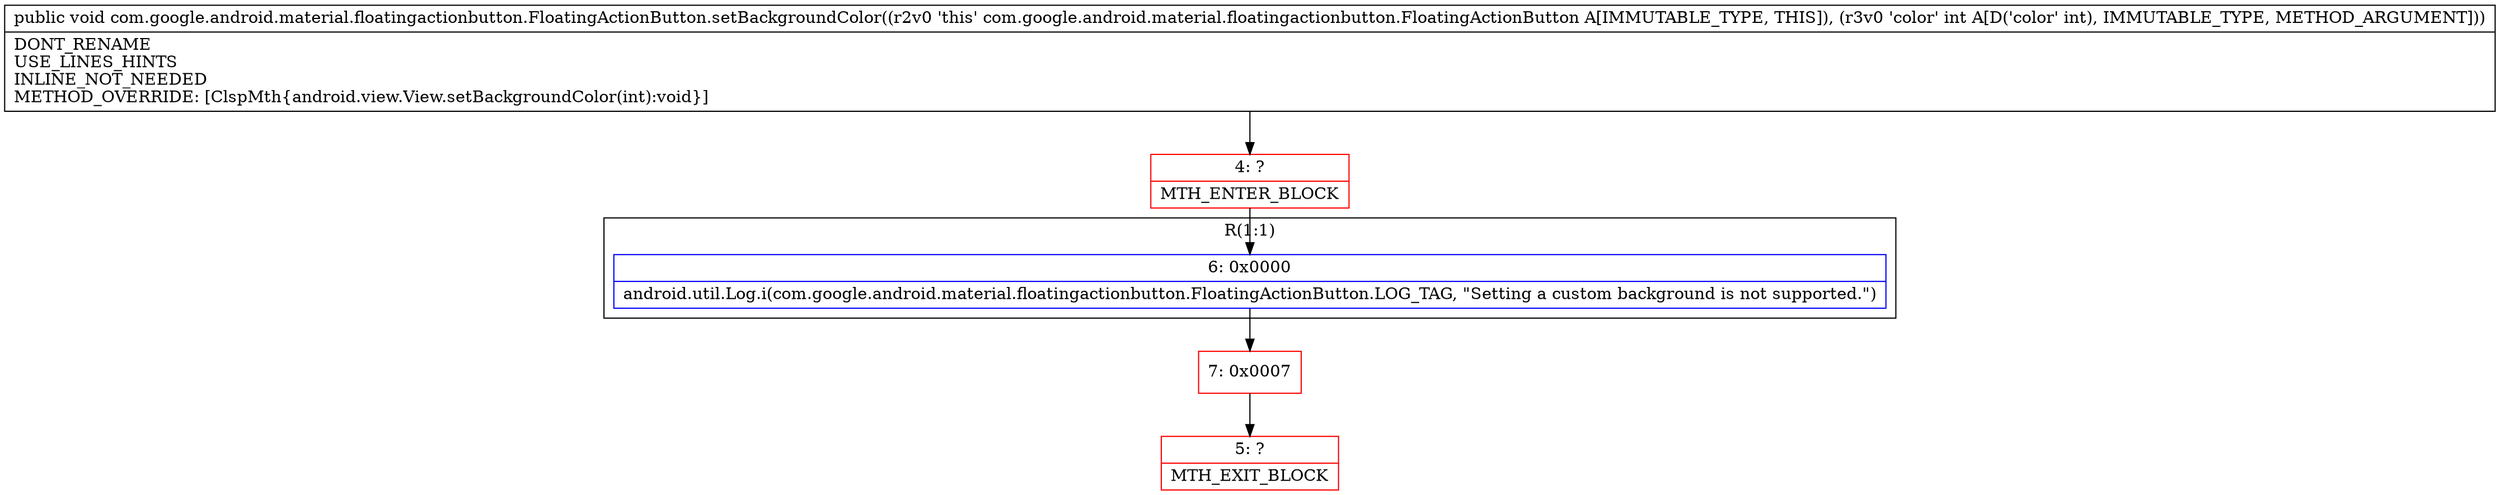digraph "CFG forcom.google.android.material.floatingactionbutton.FloatingActionButton.setBackgroundColor(I)V" {
subgraph cluster_Region_1276150277 {
label = "R(1:1)";
node [shape=record,color=blue];
Node_6 [shape=record,label="{6\:\ 0x0000|android.util.Log.i(com.google.android.material.floatingactionbutton.FloatingActionButton.LOG_TAG, \"Setting a custom background is not supported.\")\l}"];
}
Node_4 [shape=record,color=red,label="{4\:\ ?|MTH_ENTER_BLOCK\l}"];
Node_7 [shape=record,color=red,label="{7\:\ 0x0007}"];
Node_5 [shape=record,color=red,label="{5\:\ ?|MTH_EXIT_BLOCK\l}"];
MethodNode[shape=record,label="{public void com.google.android.material.floatingactionbutton.FloatingActionButton.setBackgroundColor((r2v0 'this' com.google.android.material.floatingactionbutton.FloatingActionButton A[IMMUTABLE_TYPE, THIS]), (r3v0 'color' int A[D('color' int), IMMUTABLE_TYPE, METHOD_ARGUMENT]))  | DONT_RENAME\lUSE_LINES_HINTS\lINLINE_NOT_NEEDED\lMETHOD_OVERRIDE: [ClspMth\{android.view.View.setBackgroundColor(int):void\}]\l}"];
MethodNode -> Node_4;Node_6 -> Node_7;
Node_4 -> Node_6;
Node_7 -> Node_5;
}

